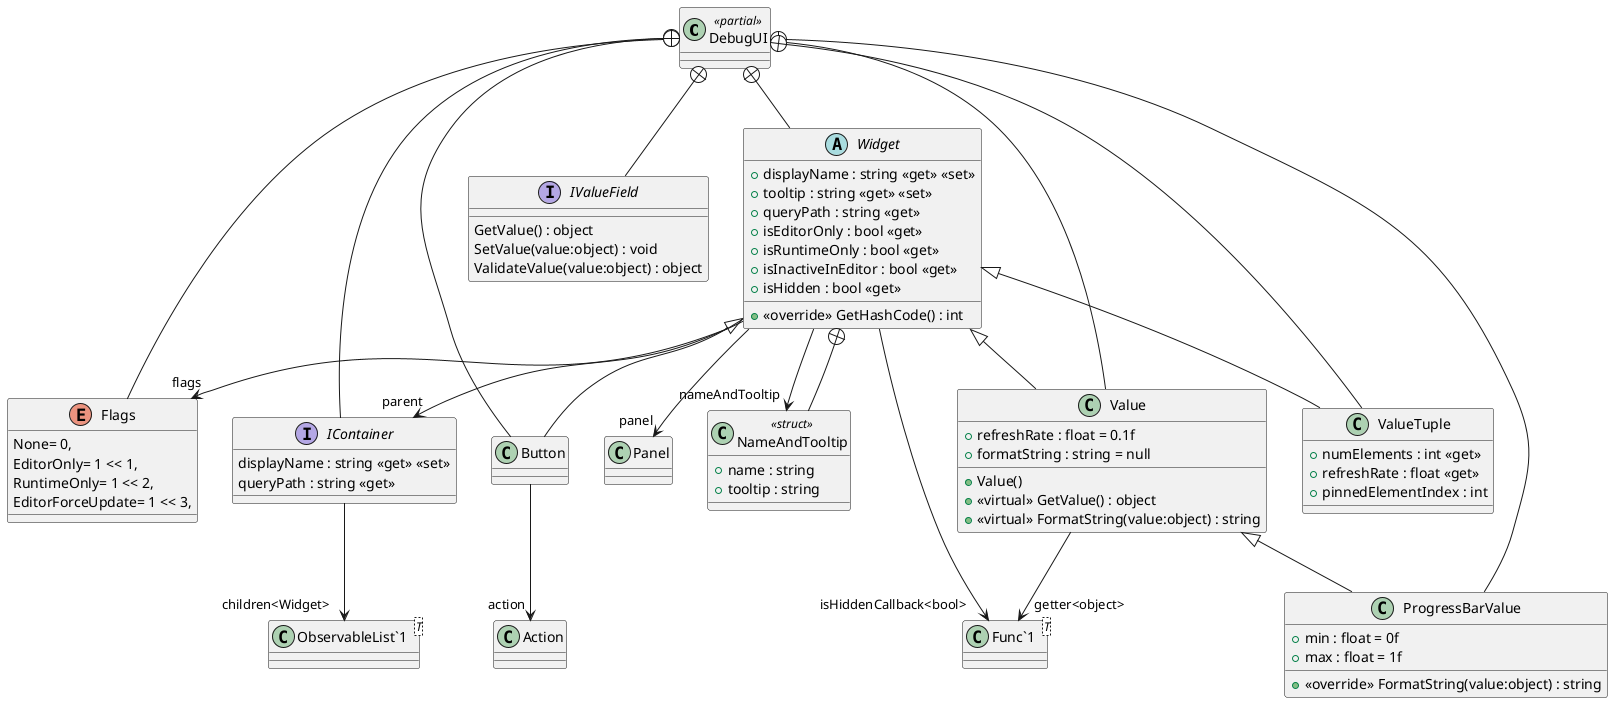 @startuml
class DebugUI <<partial>> {
}
enum Flags {
    None= 0,
    EditorOnly= 1 << 1,
    RuntimeOnly= 1 << 2,
    EditorForceUpdate= 1 << 3,
}
abstract class Widget {
    + displayName : string <<get>> <<set>>
    + tooltip : string <<get>> <<set>>
    + queryPath : string <<get>>
    + isEditorOnly : bool <<get>>
    + isRuntimeOnly : bool <<get>>
    + isInactiveInEditor : bool <<get>>
    + isHidden : bool <<get>>
    + <<override>> GetHashCode() : int
}
interface IContainer {
    displayName : string <<get>> <<set>>
    queryPath : string <<get>>
}
interface IValueField {
    GetValue() : object
    SetValue(value:object) : void
    ValidateValue(value:object) : object
}
class Button {
}
class Value {
    + refreshRate : float = 0.1f
    + formatString : string = null
    + Value()
    + <<virtual>> GetValue() : object
    + <<virtual>> FormatString(value:object) : string
}
class ProgressBarValue {
    + min : float = 0f
    + max : float = 1f
    + <<override>> FormatString(value:object) : string
}
class ValueTuple {
    + numElements : int <<get>>
    + refreshRate : float <<get>>
    + pinnedElementIndex : int
}
class "Func`1"<T> {
}
class NameAndTooltip <<struct>> {
    + name : string
    + tooltip : string
}
class "ObservableList`1"<T> {
}
DebugUI +-- Flags
DebugUI +-- Widget
Widget --> "panel" Panel
Widget --> "parent" IContainer
Widget --> "flags" Flags
Widget --> "isHiddenCallback<bool>" "Func`1"
Widget --> "nameAndTooltip" NameAndTooltip
DebugUI +-- IContainer
IContainer --> "children<Widget>" "ObservableList`1"
DebugUI +-- IValueField
DebugUI +-- Button
Widget <|-- Button
Button --> "action" Action
DebugUI +-- Value
Widget <|-- Value
Value --> "getter<object>" "Func`1"
DebugUI +-- ProgressBarValue
Value <|-- ProgressBarValue
DebugUI +-- ValueTuple
Widget <|-- ValueTuple
Widget +-- NameAndTooltip
@enduml
